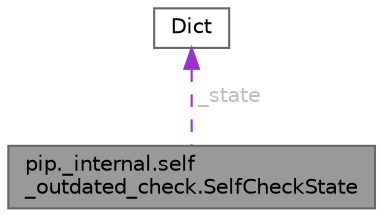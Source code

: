 digraph "pip._internal.self_outdated_check.SelfCheckState"
{
 // LATEX_PDF_SIZE
  bgcolor="transparent";
  edge [fontname=Helvetica,fontsize=10,labelfontname=Helvetica,labelfontsize=10];
  node [fontname=Helvetica,fontsize=10,shape=box,height=0.2,width=0.4];
  Node1 [id="Node000001",label="pip._internal.self\l_outdated_check.SelfCheckState",height=0.2,width=0.4,color="gray40", fillcolor="grey60", style="filled", fontcolor="black",tooltip=" "];
  Node2 -> Node1 [id="edge1_Node000001_Node000002",dir="back",color="darkorchid3",style="dashed",tooltip=" ",label=" _state",fontcolor="grey" ];
  Node2 [id="Node000002",label="Dict",height=0.2,width=0.4,color="gray40", fillcolor="white", style="filled",tooltip=" "];
}

